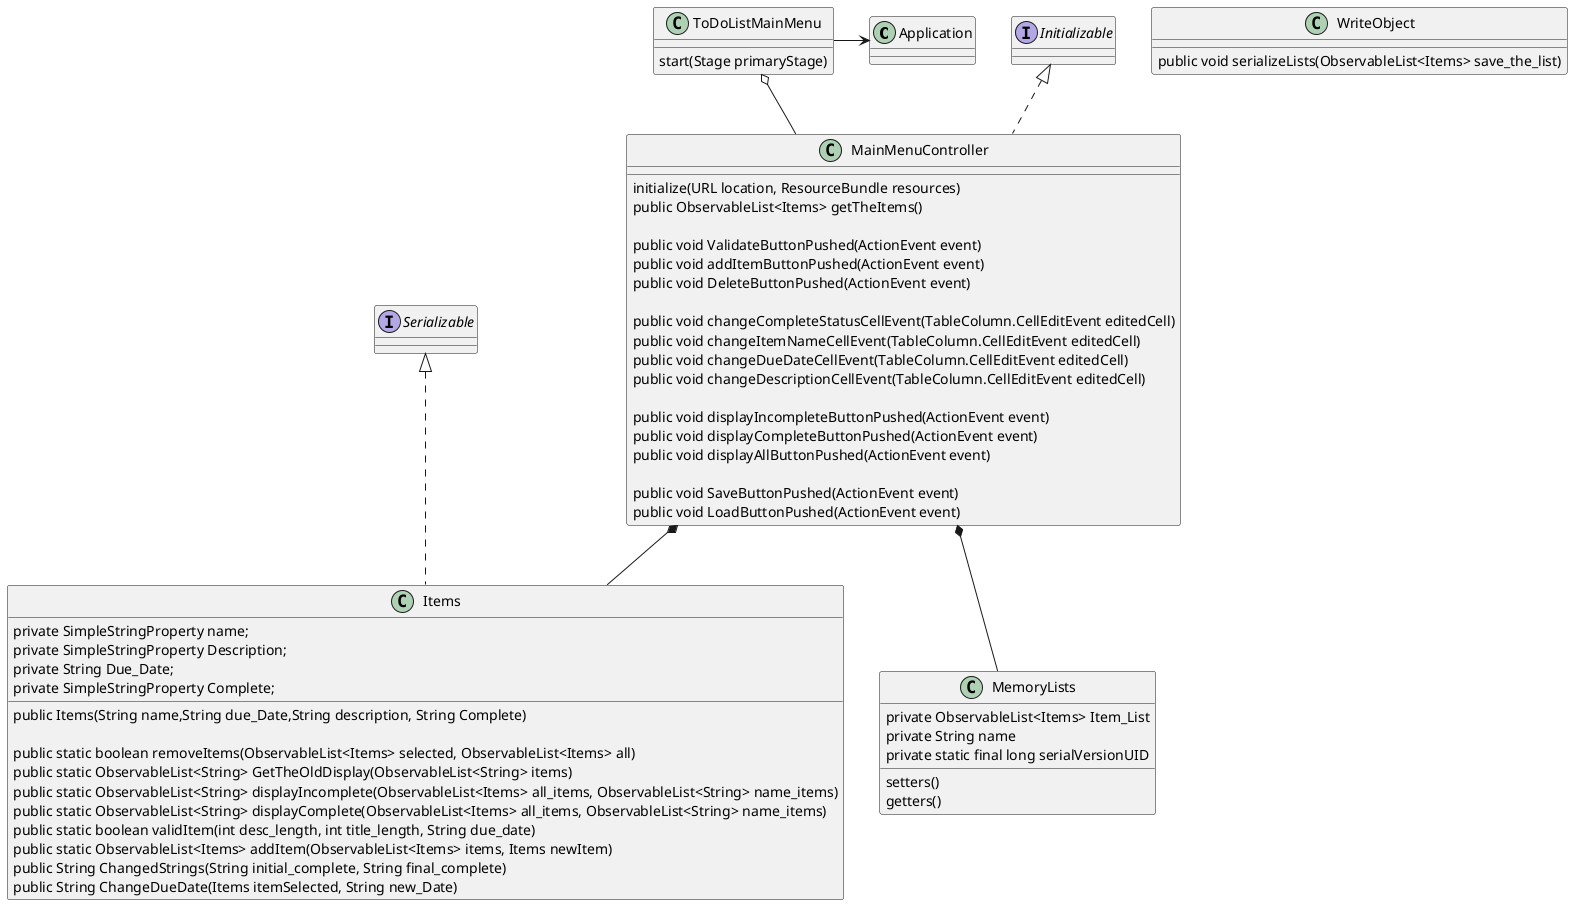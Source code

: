 @startuml
'https://plantuml.com/class-diagram

' Normally, this class or one of my classes would implement Serializable
' I was having issues time and understanding wise with converting
' non Serializable objects into ones that could be (like ObservableList/SimpleStringProperty)
class Application

class ToDoListMainMenu{
    start(Stage primaryStage)
}

ToDoListMainMenu-> Application
ToDoListMainMenu o-- MainMenuController

class MainMenuController implements Initializable{
initialize(URL location, ResourceBundle resources)
public ObservableList<Items> getTheItems()

public void ValidateButtonPushed(ActionEvent event)
public void addItemButtonPushed(ActionEvent event)
public void DeleteButtonPushed(ActionEvent event)

public void changeCompleteStatusCellEvent(TableColumn.CellEditEvent editedCell)
public void changeItemNameCellEvent(TableColumn.CellEditEvent editedCell)
public void changeDueDateCellEvent(TableColumn.CellEditEvent editedCell)
public void changeDescriptionCellEvent(TableColumn.CellEditEvent editedCell)

public void displayIncompleteButtonPushed(ActionEvent event)
public void displayCompleteButtonPushed(ActionEvent event)
public void displayAllButtonPushed(ActionEvent event)

public void SaveButtonPushed(ActionEvent event)
public void LoadButtonPushed(ActionEvent event)
}
MainMenuController *-- Items
MainMenuController *-- MemoryLists
class Items implements Serializable{

    ' variables
    private SimpleStringProperty name;
    private SimpleStringProperty Description;
    private String Due_Date;
    private SimpleStringProperty Complete;

    ' constructor
    public Items(String name,String due_Date,String description, String Complete)

    ' Methods
    public static boolean removeItems(ObservableList<Items> selected, ObservableList<Items> all)
    public static ObservableList<String> GetTheOldDisplay(ObservableList<String> items)
    public static ObservableList<String> displayIncomplete(ObservableList<Items> all_items, ObservableList<String> name_items)
    public static ObservableList<String> displayComplete(ObservableList<Items> all_items, ObservableList<String> name_items)
    public static boolean validItem(int desc_length, int title_length, String due_date)
    public static ObservableList<Items> addItem(ObservableList<Items> items, Items newItem)
    public String ChangedStrings(String initial_complete, String final_complete)
    public String ChangeDueDate(Items itemSelected, String new_Date)
}

class MemoryLists{
private ObservableList<Items> Item_List
private String name
private static final long serialVersionUID

setters()
getters()
}
class WriteObject{
public void serializeLists(ObservableList<Items> save_the_list)
}


@enduml